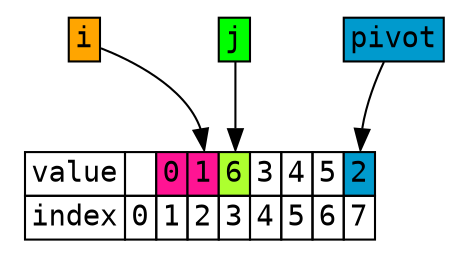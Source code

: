 digraph g {
    node [fontname="Monaco, Consolas",shape =plaintext,height=.1];
    node_t [label = <
    <TABLE BORDER="0" CELLBORDER="1" CELLSPACING="0">
    <TR>
    <TD >value</TD>
    <TD PORT="f0" ></TD>
    <TD PORT="f1" bgcolor="DeepPink">0</TD>
    <TD PORT="f2" bgcolor="DeepPink">1</TD>
    <TD PORT="f3" bgcolor="GreenYellow">6</TD>
    <TD PORT="f4">3</TD>
    <TD PORT="f5">4</TD>
    <TD PORT="f6">5</TD>
    <TD PORT="f7" bgcolor="Deepskyblue3">2</TD>
    </TR>
    <TR>
    <TD >index</TD>
    <TD PORT="f0">0</TD>
    <TD PORT="f1">1</TD>
    <TD PORT="f2">2</TD>
    <TD PORT="f3">3</TD>
    <TD PORT="f4">4</TD>
    <TD PORT="f5">5</TD>
    <TD PORT="f6">6</TD>
    <TD PORT="f7">7</TD>
    </TR>

    </TABLE>>];

    node_i [label = <
    <TABLE BORDER="0" CELLBORDER="1" CELLSPACING="0">
    <TR>
    <TD PORT="f0" bgcolor="orange">i</TD>
    </TR>
    </TABLE>>];

    node_j [label = <
    <TABLE BORDER="0" CELLBORDER="1" CELLSPACING="0">
    <TR>
    <TD PORT="f0" bgcolor="green">j</TD>
    </TR>
    </TABLE>>];

    node_p [label = <
    <TABLE BORDER="0" CELLBORDER="1" CELLSPACING="0">
    <TR>
    <TD PORT="f0" bgcolor="Deepskyblue3">pivot</TD>
    </TR>
    </TABLE>>];


    "node_i":f0 -> "node_t":f2
    "node_j":f0 -> "node_t":f3
    "node_p":f0 -> "node_t":f7
}
